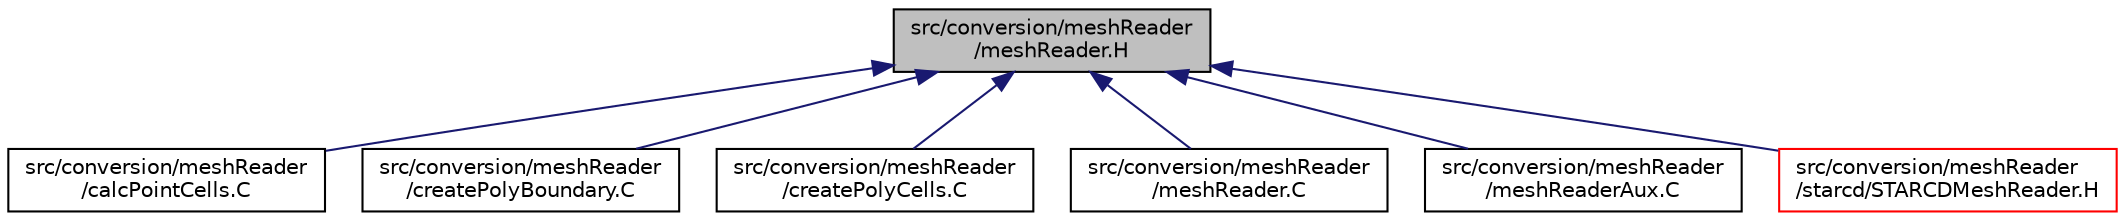 digraph "src/conversion/meshReader/meshReader.H"
{
  bgcolor="transparent";
  edge [fontname="Helvetica",fontsize="10",labelfontname="Helvetica",labelfontsize="10"];
  node [fontname="Helvetica",fontsize="10",shape=record];
  Node1 [label="src/conversion/meshReader\l/meshReader.H",height=0.2,width=0.4,color="black", fillcolor="grey75", style="filled", fontcolor="black"];
  Node1 -> Node2 [dir="back",color="midnightblue",fontsize="10",style="solid",fontname="Helvetica"];
  Node2 [label="src/conversion/meshReader\l/calcPointCells.C",height=0.2,width=0.4,color="black",URL="$a04792.html",tooltip="calculate point cells - ie, the cells attached to each point "];
  Node1 -> Node3 [dir="back",color="midnightblue",fontsize="10",style="solid",fontname="Helvetica"];
  Node3 [label="src/conversion/meshReader\l/createPolyBoundary.C",height=0.2,width=0.4,color="black",URL="$a04795.html",tooltip="boundary faces "];
  Node1 -> Node4 [dir="back",color="midnightblue",fontsize="10",style="solid",fontname="Helvetica"];
  Node4 [label="src/conversion/meshReader\l/createPolyCells.C",height=0.2,width=0.4,color="black",URL="$a04798.html",tooltip="create cellPolys "];
  Node1 -> Node5 [dir="back",color="midnightblue",fontsize="10",style="solid",fontname="Helvetica"];
  Node5 [label="src/conversion/meshReader\l/meshReader.C",height=0.2,width=0.4,color="black",URL="$a04801.html"];
  Node1 -> Node6 [dir="back",color="midnightblue",fontsize="10",style="solid",fontname="Helvetica"];
  Node6 [label="src/conversion/meshReader\l/meshReaderAux.C",height=0.2,width=0.4,color="black",URL="$a04803.html"];
  Node1 -> Node7 [dir="back",color="midnightblue",fontsize="10",style="solid",fontname="Helvetica"];
  Node7 [label="src/conversion/meshReader\l/starcd/STARCDMeshReader.H",height=0.2,width=0.4,color="red",URL="$a04805.html"];
}
